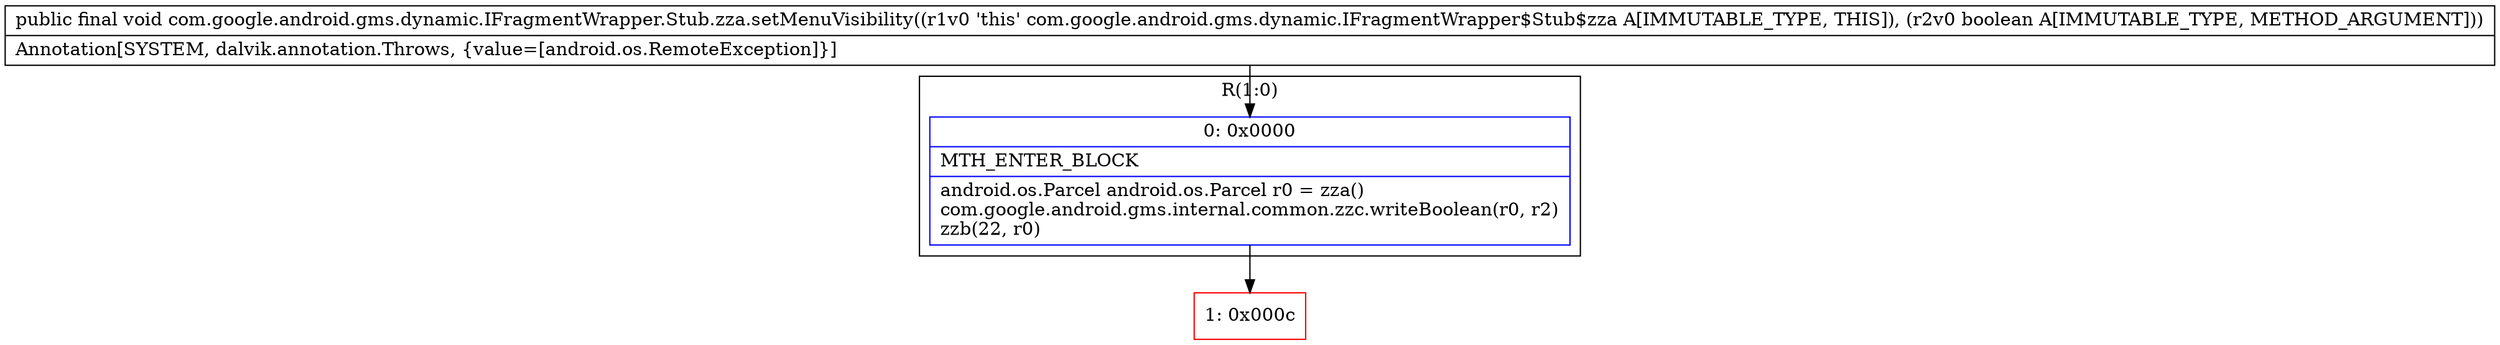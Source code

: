 digraph "CFG forcom.google.android.gms.dynamic.IFragmentWrapper.Stub.zza.setMenuVisibility(Z)V" {
subgraph cluster_Region_63155284 {
label = "R(1:0)";
node [shape=record,color=blue];
Node_0 [shape=record,label="{0\:\ 0x0000|MTH_ENTER_BLOCK\l|android.os.Parcel android.os.Parcel r0 = zza()\lcom.google.android.gms.internal.common.zzc.writeBoolean(r0, r2)\lzzb(22, r0)\l}"];
}
Node_1 [shape=record,color=red,label="{1\:\ 0x000c}"];
MethodNode[shape=record,label="{public final void com.google.android.gms.dynamic.IFragmentWrapper.Stub.zza.setMenuVisibility((r1v0 'this' com.google.android.gms.dynamic.IFragmentWrapper$Stub$zza A[IMMUTABLE_TYPE, THIS]), (r2v0 boolean A[IMMUTABLE_TYPE, METHOD_ARGUMENT]))  | Annotation[SYSTEM, dalvik.annotation.Throws, \{value=[android.os.RemoteException]\}]\l}"];
MethodNode -> Node_0;
Node_0 -> Node_1;
}

